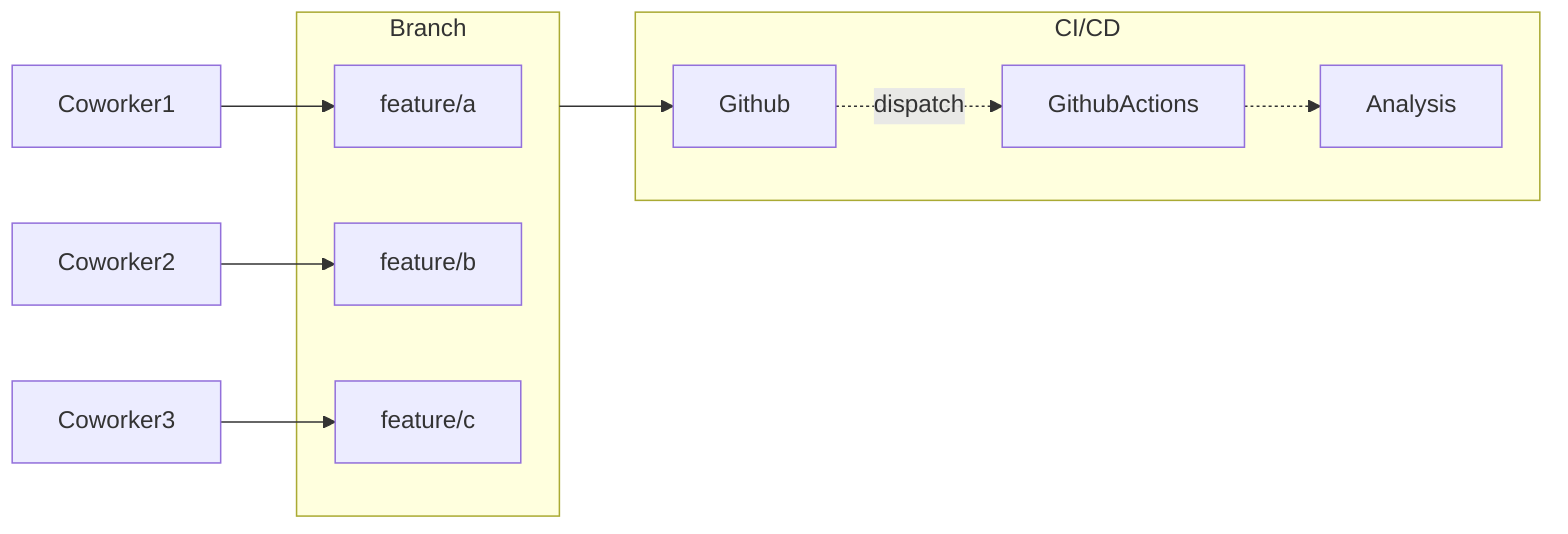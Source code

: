 %% 정적 코드 분석
graph LR
%% __START
    Coworker1 --> feature/a
    Coworker2 --> feature/b
    Coworker3 --> feature/c
    Github -.->|dispatch| GithubActions
    GithubActions -.-> Analysis

    subgraph "Branch"
        feature/a
        feature/b
        feature/c
    end

    Branch --> Github

    subgraph "CI/CD"
        GithubActions
        Github
        Analysis
    end
%% __END